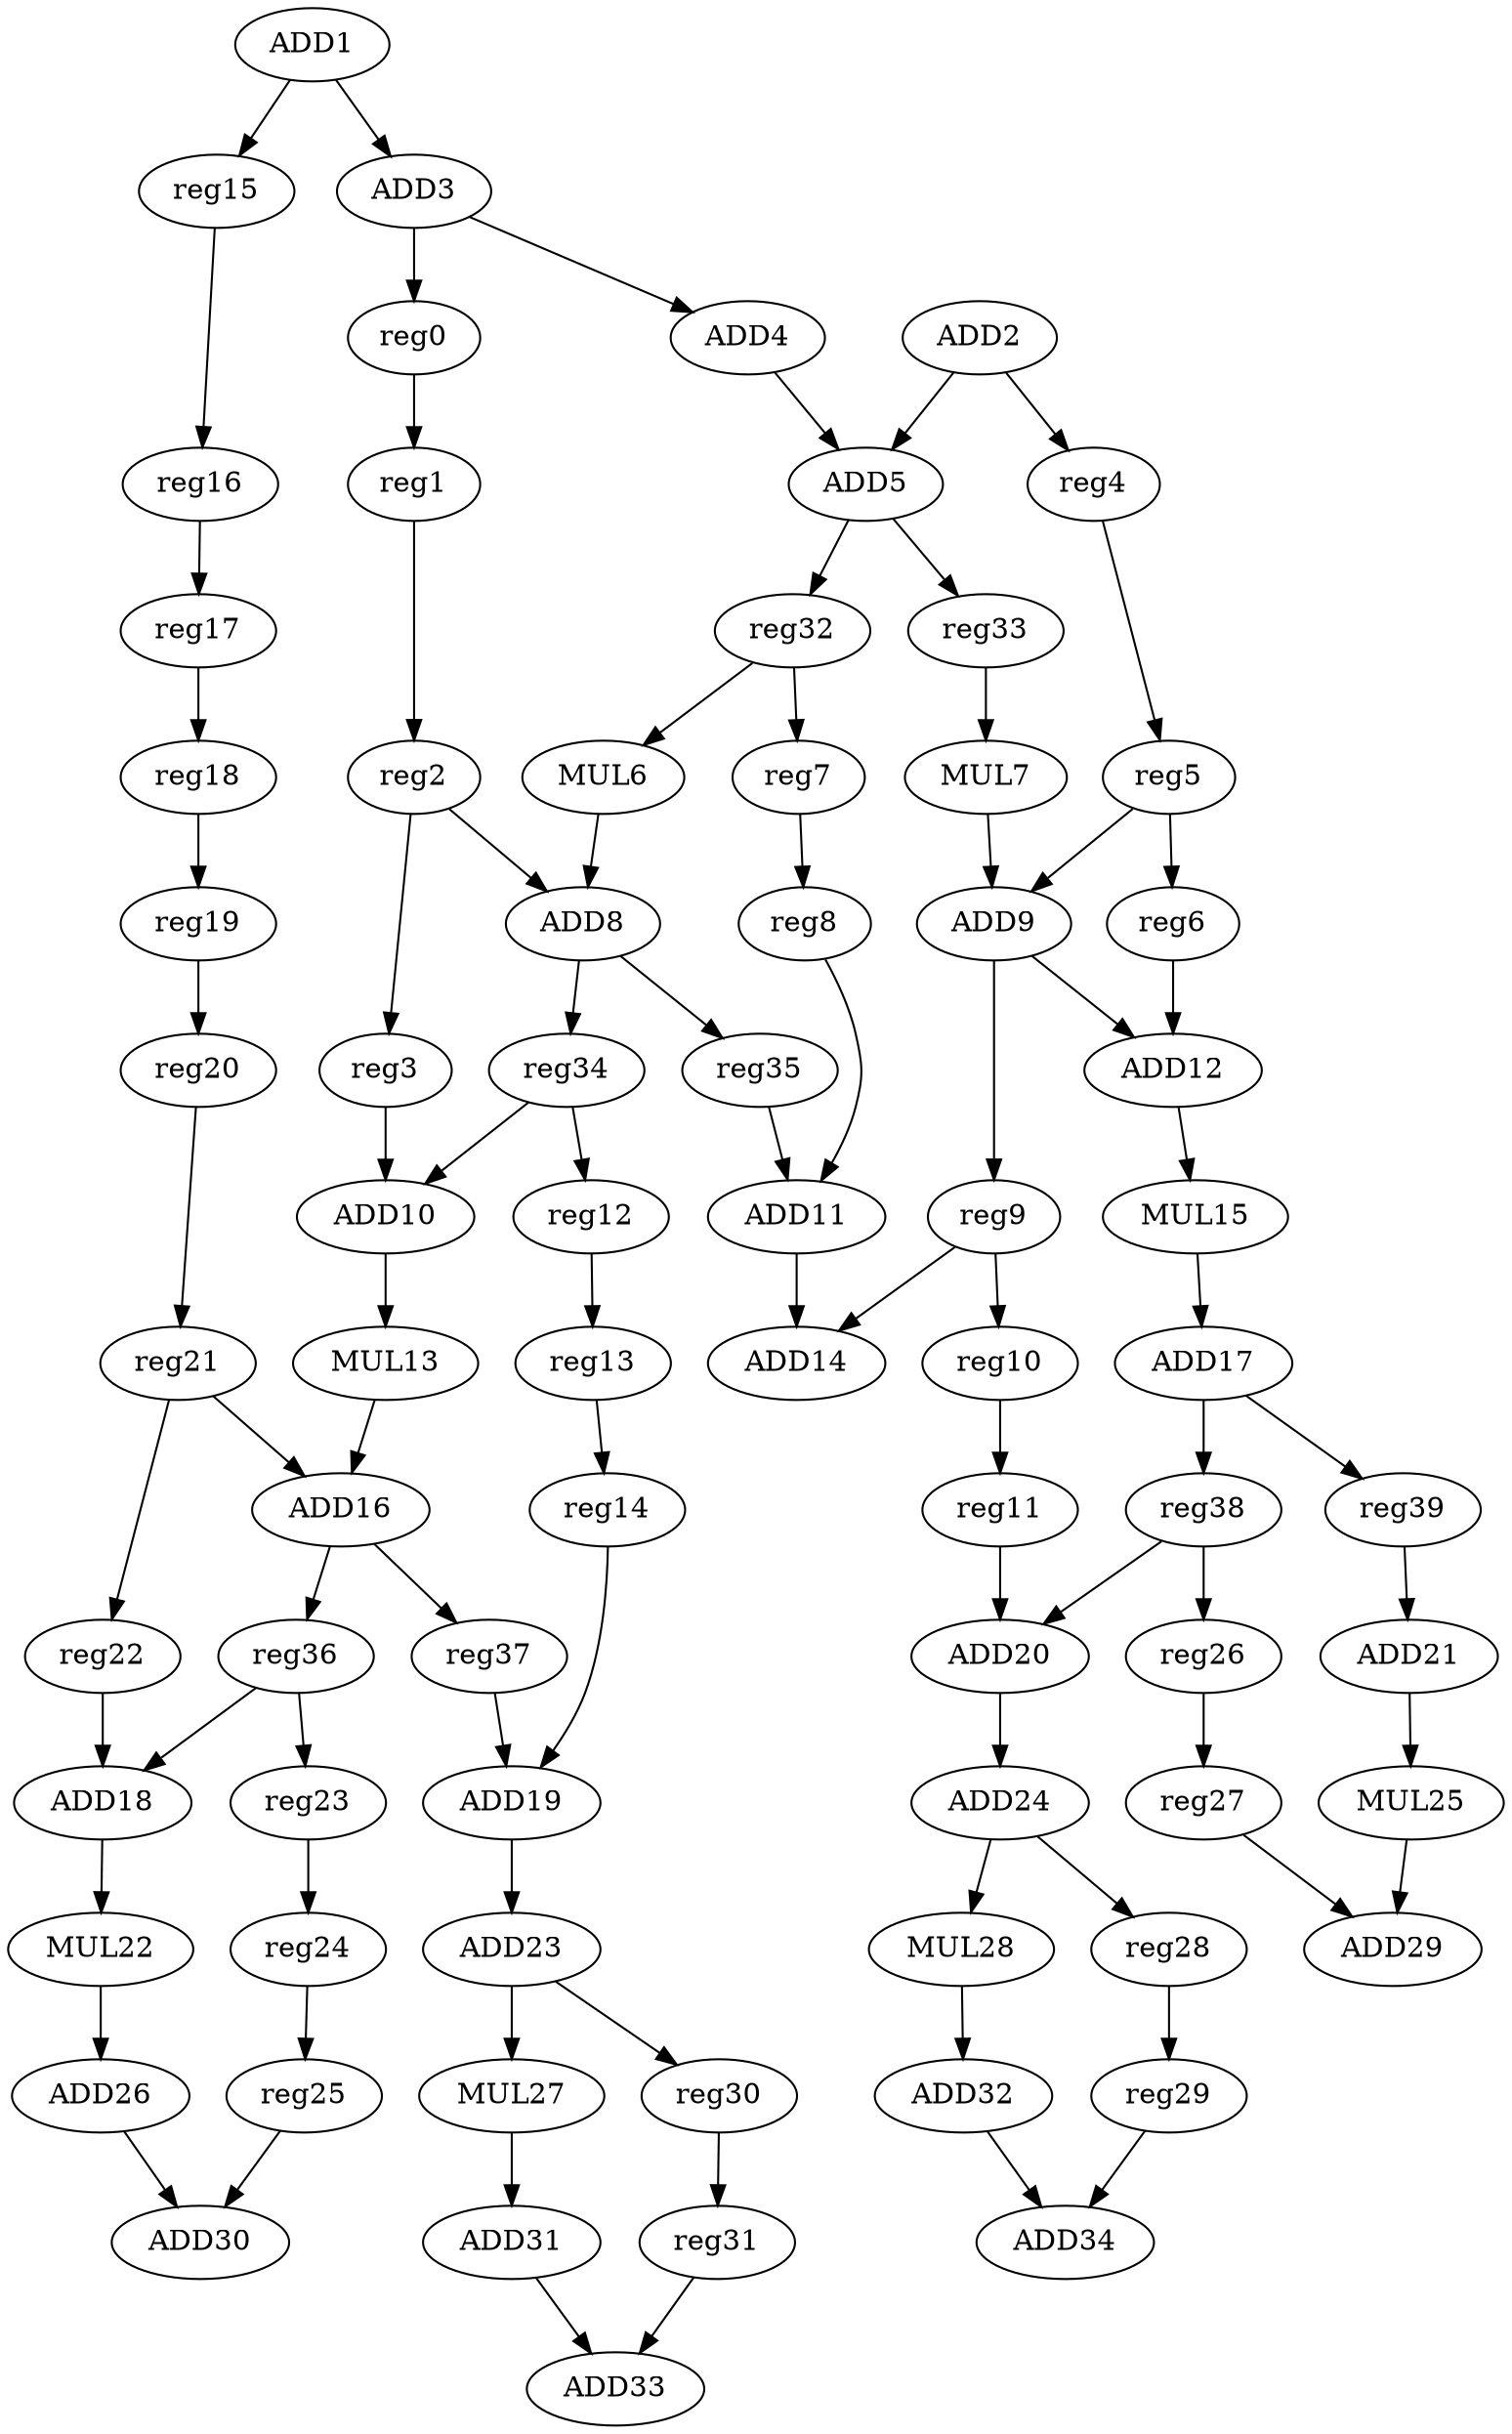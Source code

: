digraph ewf {
     ADD_1 [label = ADD1 ];
     ADD_2 [label = ADD2];
     ADD_3 [label = ADD3 ];
     ADD_4 [label = ADD4 ];
     ADD_5 [label = ADD5 ];
     MUL_6 [label = MUL6 ];
     MUL_7 [label = MUL7 ];
     ADD_8 [label = ADD8 ];
     ADD_9 [label = ADD9 ];
     ADD_10 [label = ADD10 ];
     ADD_11 [label = ADD11 ];
     ADD_12 [label = ADD12 ];
     MUL_13 [label = MUL13 ];
     ADD_14 [label = ADD14 ];
     MUL_15 [label = MUL15 ];
     ADD_16 [label = ADD16 ];
     ADD_17 [label = ADD17 ];
     ADD_18 [label = ADD18 ];
     ADD_19 [label = ADD19 ];
     ADD_20 [label = ADD20 ];
     ADD_21 [label = ADD21];
     MUL_22 [label = MUL22 ];
     ADD_23 [label = ADD23 ];
     ADD_24 [label = ADD24 ];
     MUL_25 [label = MUL25 ];
     ADD_26 [label = ADD26 ];
     MUL_27 [label = MUL27 ];
     MUL_28 [label = MUL28 ];
     ADD_29 [label = ADD29 ];
     ADD_30 [label = ADD30 ];
     ADD_31 [label = ADD31 ];
     ADD_32 [label = ADD32 ];
     ADD_33 [label = ADD33 ];
     ADD_34 [label = ADD34 ];
     ADD_1 -> ADD_3 [ name = 0 ];
     ADD_1 -> reg15;
     reg15 -> reg16;
     reg16 -> reg17;
     reg17 -> reg18;
     reg18 -> reg19;
     reg19 -> reg20;
     reg20 -> reg21;
     reg21 -> ADD_16 [ name = 1 ];
     reg21 -> reg22;
     reg22 -> ADD_18 [ name = 2 ];
     ADD_2 -> ADD_5 [ name = 3 ];
     ADD_2 -> reg4;
     reg4 -> reg5;
     reg5 -> ADD_9 [ name = 4 ];
     reg5 -> reg6;
     reg6 -> ADD_12 [ name = 5 ];
     ADD_3 -> ADD_4 [ name = 6 ];
     ADD_3 -> reg0;
     reg0 -> reg1;
     reg1 -> reg2;
     reg2 -> ADD_8 [ name = 7 ];
     reg2 -> reg3;
     reg3 ->ADD_10 [ name = 8 ];
     ADD_4 -> ADD_5 [ name = 9 ];
     ADD_5 -> reg32;
     ADD_5 -> reg33;
     reg32 -> MUL_6 [ name = 10 ];
     reg33 -> MUL_7 [ name = 11 ];
     reg32 -> reg7;
     reg7 -> reg8;
     reg8 -> ADD_11 [ name = 12 ];
     MUL_6 -> ADD_8 [ name = 13 ];
     MUL_7 -> ADD_9 [ name = 14 ];
     ADD_8 -> reg34;
     ADD_8 -> reg35;
     reg34 -> ADD_10 [ name = 15 ];
     reg35 -> ADD_11 [ name = 16 ];
     reg34 -> reg12;
     reg12 -> reg13;
     reg13 -> reg14;
     reg14 -> ADD_19 [ name = 17 ];
     ADD_9 -> ADD_12 [ name = 18 ];
     ADD_9 -> reg9;
     reg9 -> ADD_14 [ name = 19 ];
     reg9 -> reg10;
     reg10 -> reg11;
     reg11 -> ADD_20 [ name = 20 ];
     ADD_10 -> MUL_13 [ name = 21 ];
     ADD_11 -> ADD_14 [ name = 22 ];
     ADD_12 -> MUL_15 [ name = 23 ];
     MUL_13 -> ADD_16 [ name = 24 ];
     MUL_15 -> ADD_17 [ name = 25 ];
     ADD_16 -> reg36;
     ADD_16 -> reg37;
     reg36 -> ADD_18 [ name = 26 ];
     reg37 -> ADD_19 [ name = 27 ];
     reg36 -> reg23;
     reg23 -> reg24;
     reg24 -> reg25;
     reg25 -> ADD_30 [ name = 28 ];
     ADD_17 -> reg38;
     ADD_17 -> reg39;
     reg38 -> ADD_20 [ name = 29 ];
     reg39 -> ADD_21 [ name = 30 ];
     reg38 -> reg26;
     reg26 -> reg27;
     reg27 -> ADD_29 [ name = 31 ];
     ADD_18 -> MUL_22 [ name = 32 ];
     ADD_19 -> ADD_23 [ name = 33 ];
     ADD_20 -> ADD_24 [ name = 34 ];
     ADD_21 -> MUL_25 [ name = 35 ];
     MUL_22 -> ADD_26 [ name = 36 ];
     ADD_23 -> MUL_27 [ name = 37 ];
     ADD_23 -> reg30;
     reg30 -> reg31;
     reg31 -> ADD_33 [ name = 38 ];
     ADD_24 -> MUL_28 [ name = 39 ];
     ADD_24 -> reg28;
     reg28 -> reg29;
     reg29 -> ADD_34 [ name = 40 ];
     MUL_25 -> ADD_29 [ name = 41 ];
     ADD_26 -> ADD_30 [ name = 42 ];
     MUL_27 -> ADD_31 [ name = 43 ];
     MUL_28 -> ADD_32 [ name = 44 ];
     ADD_31 -> ADD_33 [ name = 45 ];
     ADD_32 -> ADD_34 [ name = 46 ];
}